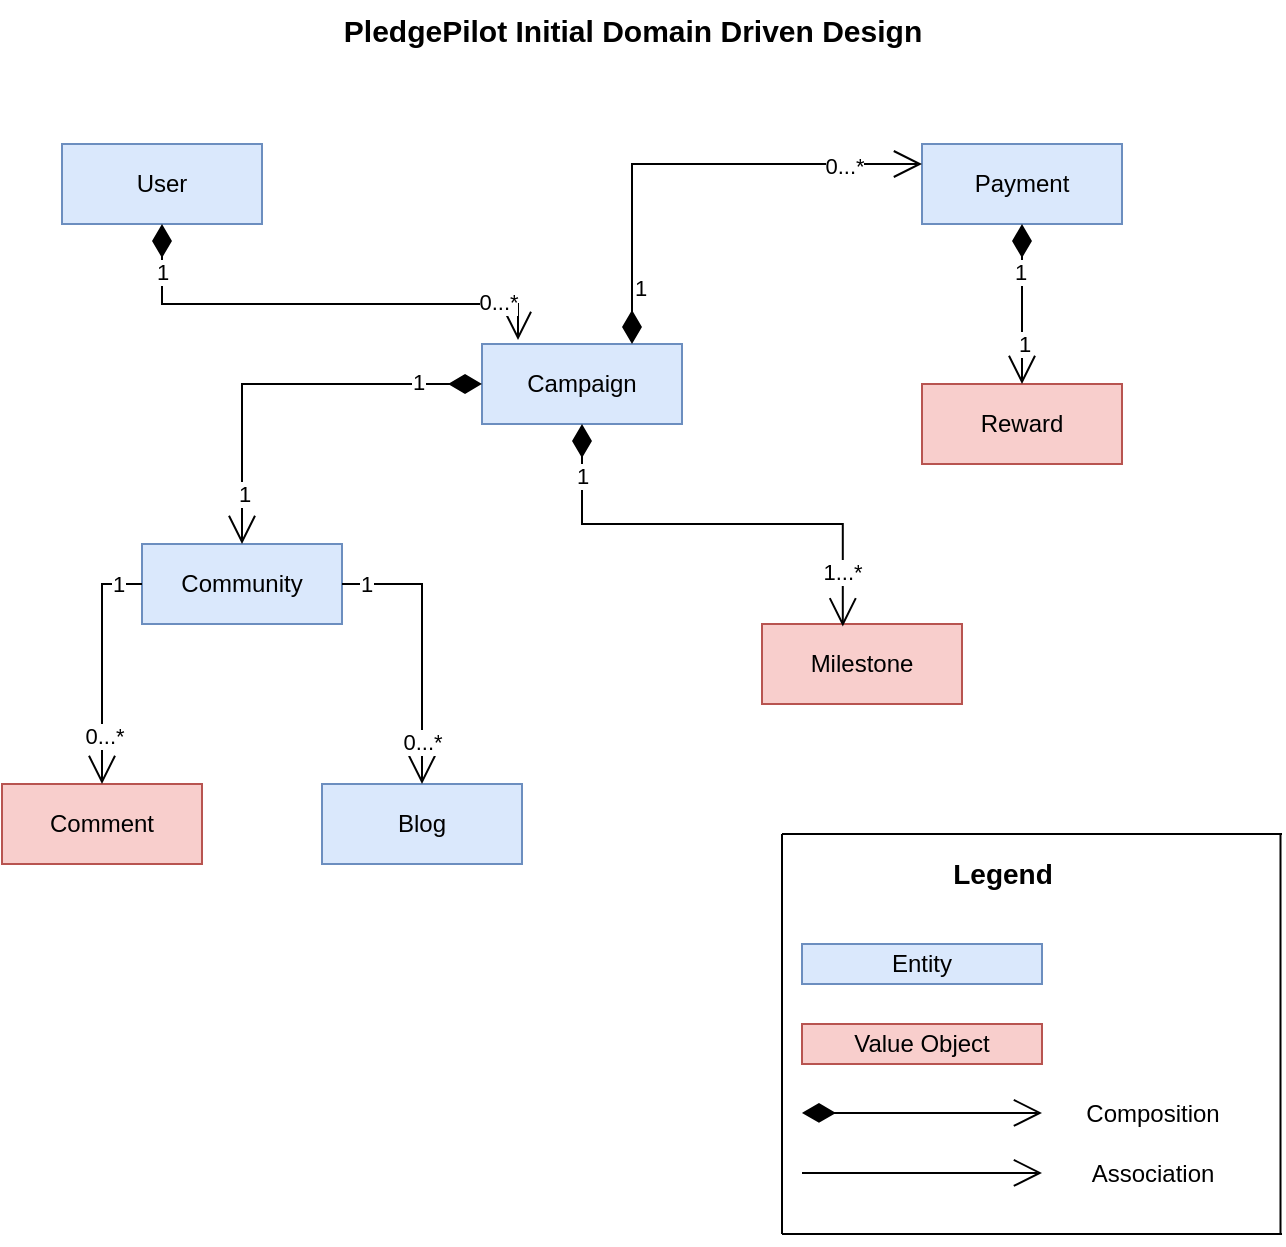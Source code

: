 <mxfile version="22.1.0" type="device">
  <diagram name="Page-1" id="qvUXPrmPt6XnoW094Hr5">
    <mxGraphModel dx="875" dy="435" grid="1" gridSize="10" guides="1" tooltips="1" connect="1" arrows="1" fold="1" page="1" pageScale="1" pageWidth="850" pageHeight="1100" math="0" shadow="0">
      <root>
        <mxCell id="0" />
        <mxCell id="1" parent="0" />
        <mxCell id="l1-nlIrV0ILPvxU3cDVE-2" value="User" style="whiteSpace=wrap;html=1;align=center;fillColor=#dae8fc;strokeColor=#6c8ebf;" vertex="1" parent="1">
          <mxGeometry x="110" y="80" width="100" height="40" as="geometry" />
        </mxCell>
        <mxCell id="l1-nlIrV0ILPvxU3cDVE-3" value="Campaign" style="whiteSpace=wrap;html=1;align=center;fillColor=#dae8fc;strokeColor=#6c8ebf;" vertex="1" parent="1">
          <mxGeometry x="320" y="180" width="100" height="40" as="geometry" />
        </mxCell>
        <mxCell id="l1-nlIrV0ILPvxU3cDVE-4" value="Payment" style="whiteSpace=wrap;html=1;align=center;fillColor=#dae8fc;strokeColor=#6c8ebf;" vertex="1" parent="1">
          <mxGeometry x="540" y="80" width="100" height="40" as="geometry" />
        </mxCell>
        <mxCell id="l1-nlIrV0ILPvxU3cDVE-5" value="Community" style="whiteSpace=wrap;html=1;align=center;fillColor=#dae8fc;strokeColor=#6c8ebf;" vertex="1" parent="1">
          <mxGeometry x="150" y="280" width="100" height="40" as="geometry" />
        </mxCell>
        <mxCell id="l1-nlIrV0ILPvxU3cDVE-6" value="Reward" style="whiteSpace=wrap;html=1;align=center;fillColor=#f8cecc;strokeColor=#b85450;" vertex="1" parent="1">
          <mxGeometry x="540" y="200" width="100" height="40" as="geometry" />
        </mxCell>
        <mxCell id="l1-nlIrV0ILPvxU3cDVE-7" value="Milestone" style="whiteSpace=wrap;html=1;align=center;fillColor=#f8cecc;strokeColor=#b85450;" vertex="1" parent="1">
          <mxGeometry x="460" y="320" width="100" height="40" as="geometry" />
        </mxCell>
        <mxCell id="l1-nlIrV0ILPvxU3cDVE-8" value="Comment" style="whiteSpace=wrap;html=1;align=center;fillColor=#f8cecc;strokeColor=#b85450;" vertex="1" parent="1">
          <mxGeometry x="80" y="400" width="100" height="40" as="geometry" />
        </mxCell>
        <mxCell id="l1-nlIrV0ILPvxU3cDVE-9" value="Blog" style="whiteSpace=wrap;html=1;align=center;fillColor=#dae8fc;strokeColor=#6c8ebf;" vertex="1" parent="1">
          <mxGeometry x="240" y="400" width="100" height="40" as="geometry" />
        </mxCell>
        <mxCell id="l1-nlIrV0ILPvxU3cDVE-10" value="" style="endArrow=open;html=1;endSize=12;startArrow=diamondThin;startSize=14;startFill=1;edgeStyle=orthogonalEdgeStyle;align=left;verticalAlign=bottom;rounded=0;entryX=0.18;entryY=-0.05;entryDx=0;entryDy=0;entryPerimeter=0;exitX=0.5;exitY=1;exitDx=0;exitDy=0;" edge="1" parent="1" source="l1-nlIrV0ILPvxU3cDVE-2" target="l1-nlIrV0ILPvxU3cDVE-3">
          <mxGeometry x="-1" y="3" relative="1" as="geometry">
            <mxPoint x="150" y="160" as="sourcePoint" />
            <mxPoint x="310" y="160" as="targetPoint" />
            <Array as="points">
              <mxPoint x="160" y="160" />
              <mxPoint x="338" y="160" />
            </Array>
          </mxGeometry>
        </mxCell>
        <mxCell id="l1-nlIrV0ILPvxU3cDVE-11" value="1" style="edgeLabel;html=1;align=center;verticalAlign=middle;resizable=0;points=[];" vertex="1" connectable="0" parent="l1-nlIrV0ILPvxU3cDVE-10">
          <mxGeometry x="-0.798" relative="1" as="geometry">
            <mxPoint as="offset" />
          </mxGeometry>
        </mxCell>
        <mxCell id="l1-nlIrV0ILPvxU3cDVE-12" value="0...*" style="edgeLabel;html=1;align=center;verticalAlign=middle;resizable=0;points=[];" vertex="1" connectable="0" parent="l1-nlIrV0ILPvxU3cDVE-10">
          <mxGeometry x="0.761" y="1" relative="1" as="geometry">
            <mxPoint as="offset" />
          </mxGeometry>
        </mxCell>
        <mxCell id="l1-nlIrV0ILPvxU3cDVE-13" value="" style="endArrow=open;html=1;endSize=12;startArrow=diamondThin;startSize=14;startFill=1;edgeStyle=orthogonalEdgeStyle;align=left;verticalAlign=bottom;rounded=0;entryX=0;entryY=0.25;entryDx=0;entryDy=0;exitX=0.75;exitY=0;exitDx=0;exitDy=0;" edge="1" parent="1" source="l1-nlIrV0ILPvxU3cDVE-3" target="l1-nlIrV0ILPvxU3cDVE-4">
          <mxGeometry x="-1" y="3" relative="1" as="geometry">
            <mxPoint x="395" y="140" as="sourcePoint" />
            <mxPoint x="500" y="270" as="targetPoint" />
            <mxPoint as="offset" />
          </mxGeometry>
        </mxCell>
        <mxCell id="l1-nlIrV0ILPvxU3cDVE-16" value="1" style="edgeLabel;html=1;align=center;verticalAlign=middle;resizable=0;points=[];" vertex="1" connectable="0" parent="l1-nlIrV0ILPvxU3cDVE-13">
          <mxGeometry x="-0.76" y="-4" relative="1" as="geometry">
            <mxPoint as="offset" />
          </mxGeometry>
        </mxCell>
        <mxCell id="l1-nlIrV0ILPvxU3cDVE-17" value="0...*" style="edgeLabel;html=1;align=center;verticalAlign=middle;resizable=0;points=[];" vertex="1" connectable="0" parent="l1-nlIrV0ILPvxU3cDVE-13">
          <mxGeometry x="0.666" y="-1" relative="1" as="geometry">
            <mxPoint as="offset" />
          </mxGeometry>
        </mxCell>
        <mxCell id="l1-nlIrV0ILPvxU3cDVE-18" value="" style="endArrow=open;html=1;endSize=12;startArrow=diamondThin;startSize=14;startFill=1;edgeStyle=orthogonalEdgeStyle;align=left;verticalAlign=bottom;rounded=0;exitX=0;exitY=0.5;exitDx=0;exitDy=0;entryX=0.5;entryY=0;entryDx=0;entryDy=0;" edge="1" parent="1" source="l1-nlIrV0ILPvxU3cDVE-3" target="l1-nlIrV0ILPvxU3cDVE-5">
          <mxGeometry x="-1" y="3" relative="1" as="geometry">
            <mxPoint x="340" y="270" as="sourcePoint" />
            <mxPoint x="500" y="270" as="targetPoint" />
          </mxGeometry>
        </mxCell>
        <mxCell id="l1-nlIrV0ILPvxU3cDVE-19" value="1" style="edgeLabel;html=1;align=center;verticalAlign=middle;resizable=0;points=[];" vertex="1" connectable="0" parent="l1-nlIrV0ILPvxU3cDVE-18">
          <mxGeometry x="-0.678" y="-1" relative="1" as="geometry">
            <mxPoint as="offset" />
          </mxGeometry>
        </mxCell>
        <mxCell id="l1-nlIrV0ILPvxU3cDVE-20" value="1" style="edgeLabel;html=1;align=center;verticalAlign=middle;resizable=0;points=[];" vertex="1" connectable="0" parent="l1-nlIrV0ILPvxU3cDVE-18">
          <mxGeometry x="0.748" y="1" relative="1" as="geometry">
            <mxPoint as="offset" />
          </mxGeometry>
        </mxCell>
        <mxCell id="l1-nlIrV0ILPvxU3cDVE-21" value="" style="endArrow=open;html=1;endSize=12;startArrow=diamondThin;startSize=14;startFill=1;edgeStyle=orthogonalEdgeStyle;align=left;verticalAlign=bottom;rounded=0;exitX=0.5;exitY=1;exitDx=0;exitDy=0;entryX=0.404;entryY=0.03;entryDx=0;entryDy=0;entryPerimeter=0;" edge="1" parent="1" source="l1-nlIrV0ILPvxU3cDVE-3" target="l1-nlIrV0ILPvxU3cDVE-7">
          <mxGeometry x="-1" y="3" relative="1" as="geometry">
            <mxPoint x="340" y="270" as="sourcePoint" />
            <mxPoint x="500" y="270" as="targetPoint" />
          </mxGeometry>
        </mxCell>
        <mxCell id="l1-nlIrV0ILPvxU3cDVE-22" value="1" style="edgeLabel;html=1;align=center;verticalAlign=middle;resizable=0;points=[];" vertex="1" connectable="0" parent="l1-nlIrV0ILPvxU3cDVE-21">
          <mxGeometry x="-0.777" relative="1" as="geometry">
            <mxPoint as="offset" />
          </mxGeometry>
        </mxCell>
        <mxCell id="l1-nlIrV0ILPvxU3cDVE-23" value="1...*" style="edgeLabel;html=1;align=center;verticalAlign=middle;resizable=0;points=[];" vertex="1" connectable="0" parent="l1-nlIrV0ILPvxU3cDVE-21">
          <mxGeometry x="0.763" y="-1" relative="1" as="geometry">
            <mxPoint as="offset" />
          </mxGeometry>
        </mxCell>
        <mxCell id="l1-nlIrV0ILPvxU3cDVE-24" value="" style="endArrow=open;html=1;endSize=12;startArrow=diamondThin;startSize=14;startFill=1;edgeStyle=orthogonalEdgeStyle;align=left;verticalAlign=bottom;rounded=0;exitX=0.5;exitY=1;exitDx=0;exitDy=0;" edge="1" parent="1" source="l1-nlIrV0ILPvxU3cDVE-4">
          <mxGeometry x="-1" y="3" relative="1" as="geometry">
            <mxPoint x="200" y="300" as="sourcePoint" />
            <mxPoint x="590" y="200" as="targetPoint" />
          </mxGeometry>
        </mxCell>
        <mxCell id="l1-nlIrV0ILPvxU3cDVE-25" value="1" style="edgeLabel;html=1;align=center;verticalAlign=middle;resizable=0;points=[];" vertex="1" connectable="0" parent="l1-nlIrV0ILPvxU3cDVE-24">
          <mxGeometry x="-0.418" y="-1" relative="1" as="geometry">
            <mxPoint as="offset" />
          </mxGeometry>
        </mxCell>
        <mxCell id="l1-nlIrV0ILPvxU3cDVE-26" value="1" style="edgeLabel;html=1;align=center;verticalAlign=middle;resizable=0;points=[];" vertex="1" connectable="0" parent="l1-nlIrV0ILPvxU3cDVE-24">
          <mxGeometry x="0.502" relative="1" as="geometry">
            <mxPoint as="offset" />
          </mxGeometry>
        </mxCell>
        <mxCell id="l1-nlIrV0ILPvxU3cDVE-27" value="" style="endArrow=open;endFill=1;endSize=12;html=1;rounded=0;exitX=0;exitY=0.5;exitDx=0;exitDy=0;entryX=0.5;entryY=0;entryDx=0;entryDy=0;" edge="1" parent="1" source="l1-nlIrV0ILPvxU3cDVE-5" target="l1-nlIrV0ILPvxU3cDVE-8">
          <mxGeometry width="160" relative="1" as="geometry">
            <mxPoint x="240" y="350" as="sourcePoint" />
            <mxPoint x="400" y="350" as="targetPoint" />
            <Array as="points">
              <mxPoint x="130" y="300" />
            </Array>
          </mxGeometry>
        </mxCell>
        <mxCell id="l1-nlIrV0ILPvxU3cDVE-28" value="1" style="edgeLabel;html=1;align=center;verticalAlign=middle;resizable=0;points=[];" vertex="1" connectable="0" parent="l1-nlIrV0ILPvxU3cDVE-27">
          <mxGeometry x="-0.799" relative="1" as="geometry">
            <mxPoint as="offset" />
          </mxGeometry>
        </mxCell>
        <mxCell id="l1-nlIrV0ILPvxU3cDVE-29" value="0...*" style="edgeLabel;html=1;align=center;verticalAlign=middle;resizable=0;points=[];" vertex="1" connectable="0" parent="l1-nlIrV0ILPvxU3cDVE-27">
          <mxGeometry x="0.601" y="1" relative="1" as="geometry">
            <mxPoint as="offset" />
          </mxGeometry>
        </mxCell>
        <mxCell id="l1-nlIrV0ILPvxU3cDVE-30" value="" style="endArrow=open;endFill=1;endSize=12;html=1;rounded=0;exitX=1;exitY=0.5;exitDx=0;exitDy=0;entryX=0.5;entryY=0;entryDx=0;entryDy=0;" edge="1" parent="1" source="l1-nlIrV0ILPvxU3cDVE-5" target="l1-nlIrV0ILPvxU3cDVE-9">
          <mxGeometry width="160" relative="1" as="geometry">
            <mxPoint x="240" y="350" as="sourcePoint" />
            <mxPoint x="400" y="350" as="targetPoint" />
            <Array as="points">
              <mxPoint x="290" y="300" />
            </Array>
          </mxGeometry>
        </mxCell>
        <mxCell id="l1-nlIrV0ILPvxU3cDVE-31" value="1" style="edgeLabel;html=1;align=center;verticalAlign=middle;resizable=0;points=[];" vertex="1" connectable="0" parent="l1-nlIrV0ILPvxU3cDVE-30">
          <mxGeometry x="-0.837" relative="1" as="geometry">
            <mxPoint as="offset" />
          </mxGeometry>
        </mxCell>
        <mxCell id="l1-nlIrV0ILPvxU3cDVE-32" value="0...*" style="edgeLabel;html=1;align=center;verticalAlign=middle;resizable=0;points=[];" vertex="1" connectable="0" parent="l1-nlIrV0ILPvxU3cDVE-30">
          <mxGeometry x="0.696" relative="1" as="geometry">
            <mxPoint as="offset" />
          </mxGeometry>
        </mxCell>
        <mxCell id="l1-nlIrV0ILPvxU3cDVE-33" value="Entity" style="whiteSpace=wrap;html=1;align=center;fillColor=#dae8fc;strokeColor=#6c8ebf;" vertex="1" parent="1">
          <mxGeometry x="480" y="480" width="120" height="20" as="geometry" />
        </mxCell>
        <mxCell id="l1-nlIrV0ILPvxU3cDVE-34" value="Value Object" style="whiteSpace=wrap;html=1;align=center;fillColor=#f8cecc;strokeColor=#b85450;" vertex="1" parent="1">
          <mxGeometry x="480" y="520" width="120" height="20" as="geometry" />
        </mxCell>
        <mxCell id="l1-nlIrV0ILPvxU3cDVE-35" value="" style="endArrow=open;html=1;endSize=12;startArrow=diamondThin;startSize=14;startFill=1;edgeStyle=orthogonalEdgeStyle;align=left;verticalAlign=bottom;rounded=0;" edge="1" parent="1">
          <mxGeometry x="-1" y="3" relative="1" as="geometry">
            <mxPoint x="480" y="564.44" as="sourcePoint" />
            <mxPoint x="600" y="564.44" as="targetPoint" />
          </mxGeometry>
        </mxCell>
        <mxCell id="l1-nlIrV0ILPvxU3cDVE-36" value="" style="endArrow=open;endFill=1;endSize=12;html=1;rounded=0;" edge="1" parent="1">
          <mxGeometry width="160" relative="1" as="geometry">
            <mxPoint x="480" y="594.44" as="sourcePoint" />
            <mxPoint x="600" y="594.44" as="targetPoint" />
          </mxGeometry>
        </mxCell>
        <mxCell id="l1-nlIrV0ILPvxU3cDVE-37" value="Composition" style="text;html=1;align=center;verticalAlign=middle;resizable=0;points=[];autosize=1;strokeColor=none;fillColor=none;" vertex="1" parent="1">
          <mxGeometry x="610" y="550" width="90" height="30" as="geometry" />
        </mxCell>
        <mxCell id="l1-nlIrV0ILPvxU3cDVE-38" value="Association" style="text;html=1;align=center;verticalAlign=middle;resizable=0;points=[];autosize=1;strokeColor=none;fillColor=none;" vertex="1" parent="1">
          <mxGeometry x="615" y="580" width="80" height="30" as="geometry" />
        </mxCell>
        <mxCell id="l1-nlIrV0ILPvxU3cDVE-39" value="&lt;font style=&quot;font-size: 14px;&quot;&gt;&lt;b&gt;Legend&lt;/b&gt;&lt;/font&gt;" style="text;html=1;align=center;verticalAlign=middle;resizable=0;points=[];autosize=1;strokeColor=none;fillColor=none;strokeWidth=4;" vertex="1" parent="1">
          <mxGeometry x="545" y="430" width="70" height="30" as="geometry" />
        </mxCell>
        <mxCell id="l1-nlIrV0ILPvxU3cDVE-41" value="" style="line;strokeWidth=1;rotatable=0;dashed=0;labelPosition=right;align=left;verticalAlign=middle;spacingTop=0;spacingLeft=6;points=[];portConstraint=eastwest;" vertex="1" parent="1">
          <mxGeometry x="470" y="420" width="250" height="10" as="geometry" />
        </mxCell>
        <mxCell id="l1-nlIrV0ILPvxU3cDVE-42" value="" style="line;strokeWidth=1;rotatable=0;dashed=0;labelPosition=right;align=left;verticalAlign=middle;spacingTop=0;spacingLeft=6;points=[];portConstraint=eastwest;" vertex="1" parent="1">
          <mxGeometry x="470" y="620" width="250" height="10" as="geometry" />
        </mxCell>
        <mxCell id="l1-nlIrV0ILPvxU3cDVE-45" value="" style="endArrow=none;html=1;rounded=0;" edge="1" parent="1">
          <mxGeometry width="50" height="50" relative="1" as="geometry">
            <mxPoint x="470" y="625" as="sourcePoint" />
            <mxPoint x="470" y="425" as="targetPoint" />
          </mxGeometry>
        </mxCell>
        <mxCell id="l1-nlIrV0ILPvxU3cDVE-47" value="" style="endArrow=none;html=1;rounded=0;entryX=0.997;entryY=0.444;entryDx=0;entryDy=0;entryPerimeter=0;exitX=0.997;exitY=0.506;exitDx=0;exitDy=0;exitPerimeter=0;" edge="1" parent="1" source="l1-nlIrV0ILPvxU3cDVE-42" target="l1-nlIrV0ILPvxU3cDVE-41">
          <mxGeometry width="50" height="50" relative="1" as="geometry">
            <mxPoint x="719" y="620" as="sourcePoint" />
            <mxPoint x="719" y="430" as="targetPoint" />
          </mxGeometry>
        </mxCell>
        <mxCell id="l1-nlIrV0ILPvxU3cDVE-48" value="&lt;b&gt;&lt;font style=&quot;font-size: 15px;&quot;&gt;PledgePilot Initial Domain Driven Design&lt;/font&gt;&lt;/b&gt;" style="text;html=1;align=center;verticalAlign=middle;resizable=0;points=[];autosize=1;strokeColor=none;fillColor=none;" vertex="1" parent="1">
          <mxGeometry x="240" y="8" width="310" height="30" as="geometry" />
        </mxCell>
      </root>
    </mxGraphModel>
  </diagram>
</mxfile>

